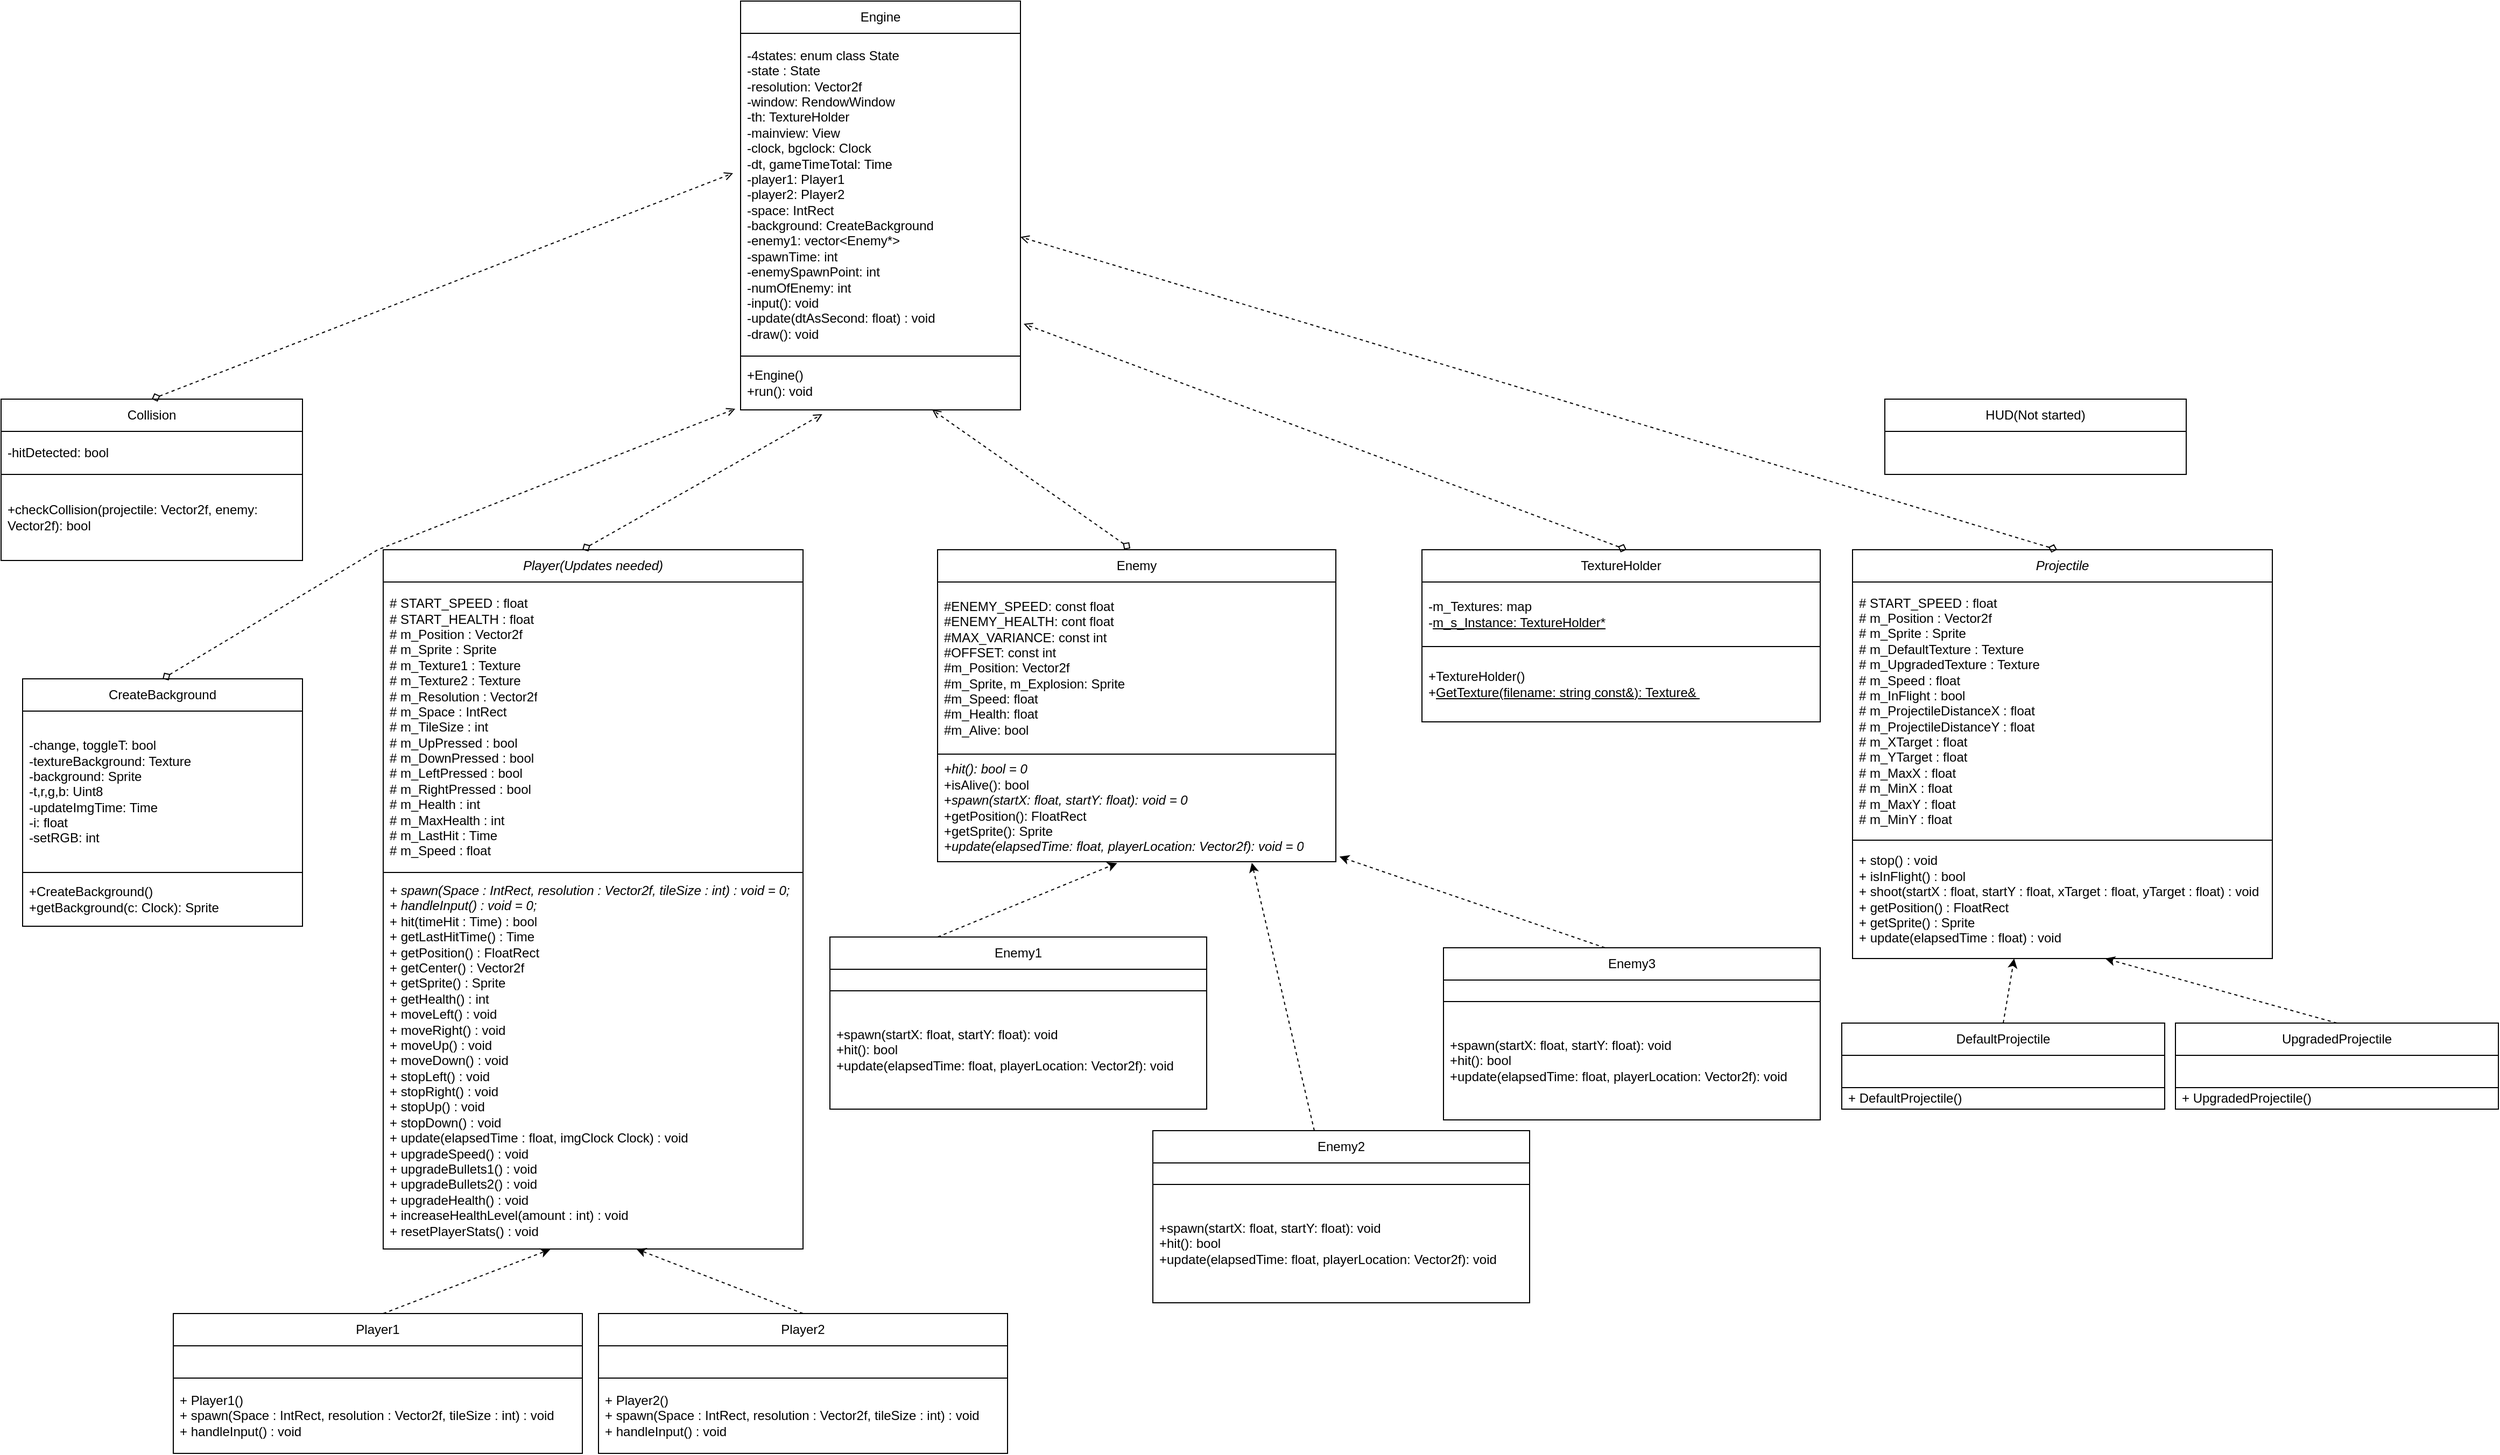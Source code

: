 <mxfile version="20.6.0" type="github">
  <diagram id="C5RBs43oDa-KdzZeNtuy" name="Page-1">
    <mxGraphModel dx="2076" dy="1234" grid="1" gridSize="10" guides="1" tooltips="1" connect="1" arrows="1" fold="1" page="1" pageScale="1" pageWidth="2339" pageHeight="3300" math="0" shadow="0">
      <root>
        <mxCell id="WIyWlLk6GJQsqaUBKTNV-0" />
        <mxCell id="WIyWlLk6GJQsqaUBKTNV-1" parent="WIyWlLk6GJQsqaUBKTNV-0" />
        <mxCell id="9OKgFe4Zf76vUUmZSUTV-0" value="&lt;i&gt;Player(Updates needed)&lt;/i&gt;" style="swimlane;fontStyle=0;childLayout=stackLayout;horizontal=1;startSize=30;horizontalStack=0;resizeParent=1;resizeParentMax=0;resizeLast=0;collapsible=1;marginBottom=0;whiteSpace=wrap;html=1;" parent="WIyWlLk6GJQsqaUBKTNV-1" vertex="1">
          <mxGeometry x="365" y="550" width="390" height="650" as="geometry" />
        </mxCell>
        <mxCell id="9OKgFe4Zf76vUUmZSUTV-9" value="# START_SPEED : float&lt;br&gt;# START_HEALTH : float&lt;br&gt;# m_Position : Vector2f&lt;br&gt;# m_Sprite : Sprite&lt;br&gt;# m_Texture1 : Texture&lt;br&gt;# m_Texture2 : Texture&lt;br&gt;# m_Resolution : Vector2f&lt;br&gt;# m_Space : IntRect&lt;br&gt;# m_TileSize : int&lt;br&gt;# m_UpPressed : bool&lt;br&gt;# m_DownPressed : bool&lt;br&gt;# m_LeftPressed : bool&lt;br&gt;# m_RightPressed : bool&lt;br&gt;# m_Health : int&lt;br&gt;# m_MaxHealth : int&lt;br&gt;# m_LastHit : Time&lt;br&gt;# m_Speed : float" style="text;strokeColor=default;fillColor=none;align=left;verticalAlign=middle;spacingLeft=4;spacingRight=4;overflow=hidden;points=[[0,0.5],[1,0.5]];portConstraint=eastwest;rotatable=0;whiteSpace=wrap;html=1;" parent="9OKgFe4Zf76vUUmZSUTV-0" vertex="1">
          <mxGeometry y="30" width="390" height="270" as="geometry" />
        </mxCell>
        <mxCell id="9OKgFe4Zf76vUUmZSUTV-1" value="&lt;i&gt;+ spawn(Space : IntRect, resolution : Vector2f, tileSize : int) : void = 0;&lt;br&gt;+ handleInput() : void = 0;&lt;/i&gt;&lt;br&gt;+ hit(timeHit : Time) : bool&lt;br&gt;+ getLastHitTime() : Time&lt;br&gt;+ getPosition() : FloatRect&lt;br&gt;+ getCenter() : Vector2f&lt;br&gt;+ getSprite() : Sprite&lt;br&gt;+ getHealth() : int&lt;br&gt;+ moveLeft() : void&lt;br&gt;+ moveRight() : void&lt;br&gt;+ moveUp() : void&lt;br&gt;+ moveDown() : void&lt;br&gt;+ stopLeft() : void&lt;br&gt;+ stopRight() : void&lt;br&gt;+ stopUp() : void&lt;br&gt;+ stopDown() : void&lt;br&gt;+ update(elapsedTime : float, imgClock Clock) : void&lt;br&gt;+ upgradeSpeed() : void&lt;br&gt;+ upgradeBullets1() : void&lt;br&gt;+ upgradeBullets2() : void&lt;br&gt;+ upgradeHealth() : void&lt;br&gt;+ increaseHealthLevel(amount : int) : void&lt;br&gt;+ resetPlayerStats() : void" style="text;strokeColor=none;fillColor=none;align=left;verticalAlign=middle;spacingLeft=4;spacingRight=4;overflow=hidden;points=[[0,0.5],[1,0.5]];portConstraint=eastwest;rotatable=0;whiteSpace=wrap;html=1;" parent="9OKgFe4Zf76vUUmZSUTV-0" vertex="1">
          <mxGeometry y="300" width="390" height="350" as="geometry" />
        </mxCell>
        <mxCell id="iV6wr9-M1Wmqhvp7eUlT-2" value="Player1" style="swimlane;fontStyle=0;childLayout=stackLayout;horizontal=1;startSize=30;horizontalStack=0;resizeParent=1;resizeParentMax=0;resizeLast=0;collapsible=1;marginBottom=0;whiteSpace=wrap;html=1;" parent="WIyWlLk6GJQsqaUBKTNV-1" vertex="1">
          <mxGeometry x="170" y="1260" width="380" height="130" as="geometry" />
        </mxCell>
        <mxCell id="iV6wr9-M1Wmqhvp7eUlT-3" value="." style="text;strokeColor=none;fillColor=none;align=left;verticalAlign=middle;spacingLeft=4;spacingRight=4;overflow=hidden;points=[[0,0.5],[1,0.5]];portConstraint=eastwest;rotatable=0;whiteSpace=wrap;html=1;fontColor=#FFFFFF;" parent="iV6wr9-M1Wmqhvp7eUlT-2" vertex="1">
          <mxGeometry y="30" width="380" height="30" as="geometry" />
        </mxCell>
        <mxCell id="iV6wr9-M1Wmqhvp7eUlT-4" value="+ Player1()&lt;br&gt;+ spawn(Space : IntRect, resolution : Vector2f, tileSize : int) : void&lt;br&gt;+ handleInput() : void" style="text;strokeColor=default;fillColor=none;align=left;verticalAlign=middle;spacingLeft=4;spacingRight=4;overflow=hidden;points=[[0,0.5],[1,0.5]];portConstraint=eastwest;rotatable=0;whiteSpace=wrap;html=1;" parent="iV6wr9-M1Wmqhvp7eUlT-2" vertex="1">
          <mxGeometry y="60" width="380" height="70" as="geometry" />
        </mxCell>
        <mxCell id="iV6wr9-M1Wmqhvp7eUlT-6" value="Player2" style="swimlane;fontStyle=0;childLayout=stackLayout;horizontal=1;startSize=30;horizontalStack=0;resizeParent=1;resizeParentMax=0;resizeLast=0;collapsible=1;marginBottom=0;whiteSpace=wrap;html=1;" parent="WIyWlLk6GJQsqaUBKTNV-1" vertex="1">
          <mxGeometry x="565" y="1260" width="380" height="130" as="geometry" />
        </mxCell>
        <mxCell id="iV6wr9-M1Wmqhvp7eUlT-7" value="&lt;font color=&quot;#ffffff&quot;&gt;.&lt;/font&gt;" style="text;strokeColor=none;fillColor=none;align=left;verticalAlign=middle;spacingLeft=4;spacingRight=4;overflow=hidden;points=[[0,0.5],[1,0.5]];portConstraint=eastwest;rotatable=0;whiteSpace=wrap;html=1;" parent="iV6wr9-M1Wmqhvp7eUlT-6" vertex="1">
          <mxGeometry y="30" width="380" height="30" as="geometry" />
        </mxCell>
        <mxCell id="iV6wr9-M1Wmqhvp7eUlT-8" value="+ Player2()&lt;br&gt;+ spawn(Space : IntRect, resolution : Vector2f, tileSize : int) : void&lt;br&gt;+ handleInput() : void" style="text;strokeColor=default;fillColor=none;align=left;verticalAlign=middle;spacingLeft=4;spacingRight=4;overflow=hidden;points=[[0,0.5],[1,0.5]];portConstraint=eastwest;rotatable=0;whiteSpace=wrap;html=1;" parent="iV6wr9-M1Wmqhvp7eUlT-6" vertex="1">
          <mxGeometry y="60" width="380" height="70" as="geometry" />
        </mxCell>
        <mxCell id="TMEv3n3oBbiAuYJ6L5Kc-0" value="Engine" style="swimlane;fontStyle=0;childLayout=stackLayout;horizontal=1;startSize=30;horizontalStack=0;resizeParent=1;resizeParentMax=0;resizeLast=0;collapsible=1;marginBottom=0;whiteSpace=wrap;html=1;" parent="WIyWlLk6GJQsqaUBKTNV-1" vertex="1">
          <mxGeometry x="697" y="40" width="260" height="380" as="geometry" />
        </mxCell>
        <mxCell id="TMEv3n3oBbiAuYJ6L5Kc-1" value="&lt;font style=&quot;font-size: 12px;&quot;&gt;-4states: enum class State&lt;br&gt;-state : State&lt;br&gt;-resolution: Vector2f&lt;br&gt;-window: RendowWindow&lt;br&gt;-th: TextureHolder&lt;br&gt;-mainview: View&lt;br&gt;-clock, bgclock: Clock&lt;br&gt;-dt, gameTimeTotal: Time&lt;br&gt;-player1: Player1&lt;br&gt;-player2: Player2&lt;br&gt;-space: IntRect&lt;br&gt;-background: CreateBackground&lt;br&gt;-enemy1: vector&amp;lt;Enemy*&amp;gt;&lt;br&gt;-spawnTime: int&lt;br&gt;-enemySpawnPoint: int&lt;br&gt;-numOfEnemy: int&lt;br&gt;-input(): void&lt;br&gt;-update(dtAsSecond: float) : void&lt;br&gt;-draw(): void&lt;/font&gt;" style="text;strokeColor=default;fillColor=none;align=left;verticalAlign=middle;spacingLeft=4;spacingRight=4;overflow=hidden;points=[[0,0.5],[1,0.5]];portConstraint=eastwest;rotatable=0;whiteSpace=wrap;html=1;" parent="TMEv3n3oBbiAuYJ6L5Kc-0" vertex="1">
          <mxGeometry y="30" width="260" height="300" as="geometry" />
        </mxCell>
        <mxCell id="TMEv3n3oBbiAuYJ6L5Kc-2" value="&lt;font style=&quot;font-size: 12px;&quot;&gt;+Engine()&lt;br&gt;+run(): void&lt;/font&gt;" style="text;strokeColor=none;fillColor=none;align=left;verticalAlign=middle;spacingLeft=4;spacingRight=4;overflow=hidden;points=[[0,0.5],[1,0.5]];portConstraint=eastwest;rotatable=0;whiteSpace=wrap;html=1;" parent="TMEv3n3oBbiAuYJ6L5Kc-0" vertex="1">
          <mxGeometry y="330" width="260" height="50" as="geometry" />
        </mxCell>
        <mxCell id="TMEv3n3oBbiAuYJ6L5Kc-3" value="CreateBackground" style="swimlane;fontStyle=0;childLayout=stackLayout;horizontal=1;startSize=30;horizontalStack=0;resizeParent=1;resizeParentMax=0;resizeLast=0;collapsible=1;marginBottom=0;whiteSpace=wrap;html=1;" parent="WIyWlLk6GJQsqaUBKTNV-1" vertex="1">
          <mxGeometry x="30" y="670" width="260" height="230" as="geometry" />
        </mxCell>
        <mxCell id="TMEv3n3oBbiAuYJ6L5Kc-4" value="-change, toggleT: bool&lt;br&gt;-textureBackground: Texture&lt;br&gt;-background: Sprite&lt;br&gt;-t,r,g,b: Uint8&lt;br&gt;-updateImgTime: Time&lt;br&gt;-i: float&lt;br&gt;-setRGB: int" style="text;strokeColor=default;fillColor=none;align=left;verticalAlign=middle;spacingLeft=4;spacingRight=4;overflow=hidden;points=[[0,0.5],[1,0.5]];portConstraint=eastwest;rotatable=0;whiteSpace=wrap;html=1;" parent="TMEv3n3oBbiAuYJ6L5Kc-3" vertex="1">
          <mxGeometry y="30" width="260" height="150" as="geometry" />
        </mxCell>
        <mxCell id="TMEv3n3oBbiAuYJ6L5Kc-5" value="+CreateBackground()&lt;br&gt;+getBackground(c: Clock): Sprite" style="text;strokeColor=none;fillColor=none;align=left;verticalAlign=middle;spacingLeft=4;spacingRight=4;overflow=hidden;points=[[0,0.5],[1,0.5]];portConstraint=eastwest;rotatable=0;whiteSpace=wrap;html=1;" parent="TMEv3n3oBbiAuYJ6L5Kc-3" vertex="1">
          <mxGeometry y="180" width="260" height="50" as="geometry" />
        </mxCell>
        <mxCell id="TMEv3n3oBbiAuYJ6L5Kc-6" value="Enemy" style="swimlane;fontStyle=0;childLayout=stackLayout;horizontal=1;startSize=30;horizontalStack=0;resizeParent=1;resizeParentMax=0;resizeLast=0;collapsible=1;marginBottom=0;whiteSpace=wrap;html=1;" parent="WIyWlLk6GJQsqaUBKTNV-1" vertex="1">
          <mxGeometry x="880" y="550" width="370" height="290" as="geometry" />
        </mxCell>
        <mxCell id="TMEv3n3oBbiAuYJ6L5Kc-7" value="#ENEMY_SPEED: const float&lt;br&gt;#ENEMY_HEALTH: cont float&lt;br&gt;#MAX_VARIANCE: const int&lt;br&gt;#OFFSET: const int&lt;br&gt;#m_Position: Vector2f&lt;br&gt;#m_Sprite, m_Explosion: Sprite&lt;br&gt;#m_Speed: float&lt;br&gt;#m_Health: float&lt;br&gt;#m_Alive: bool" style="text;strokeColor=default;fillColor=none;align=left;verticalAlign=middle;spacingLeft=4;spacingRight=4;overflow=hidden;points=[[0,0.5],[1,0.5]];portConstraint=eastwest;rotatable=0;whiteSpace=wrap;html=1;" parent="TMEv3n3oBbiAuYJ6L5Kc-6" vertex="1">
          <mxGeometry y="30" width="370" height="160" as="geometry" />
        </mxCell>
        <mxCell id="TMEv3n3oBbiAuYJ6L5Kc-8" value="&lt;i&gt;+hit(): bool = 0&lt;br&gt;&lt;/i&gt;+isAlive(): bool&lt;br&gt;+&lt;i&gt;spawn(startX: float, startY: float): void = 0&lt;/i&gt;&lt;br&gt;+getPosition(): FloatRect&lt;br&gt;+getSprite(): Sprite&lt;br&gt;&lt;i&gt;+update(elapsedTime: float, playerLocation: Vector2f): void = 0&lt;/i&gt;" style="text;strokeColor=none;fillColor=none;align=left;verticalAlign=middle;spacingLeft=4;spacingRight=4;overflow=hidden;points=[[0,0.5],[1,0.5]];portConstraint=eastwest;rotatable=0;whiteSpace=wrap;html=1;" parent="TMEv3n3oBbiAuYJ6L5Kc-6" vertex="1">
          <mxGeometry y="190" width="370" height="100" as="geometry" />
        </mxCell>
        <mxCell id="TMEv3n3oBbiAuYJ6L5Kc-9" value="Enemy1" style="swimlane;fontStyle=0;childLayout=stackLayout;horizontal=1;startSize=30;horizontalStack=0;resizeParent=1;resizeParentMax=0;resizeLast=0;collapsible=1;marginBottom=0;whiteSpace=wrap;html=1;" parent="WIyWlLk6GJQsqaUBKTNV-1" vertex="1">
          <mxGeometry x="780" y="910" width="350" height="160" as="geometry" />
        </mxCell>
        <mxCell id="TMEv3n3oBbiAuYJ6L5Kc-10" value="" style="text;strokeColor=default;fillColor=none;align=left;verticalAlign=middle;spacingLeft=4;spacingRight=4;overflow=hidden;points=[[0,0.5],[1,0.5]];portConstraint=eastwest;rotatable=0;whiteSpace=wrap;html=1;" parent="TMEv3n3oBbiAuYJ6L5Kc-9" vertex="1">
          <mxGeometry y="30" width="350" height="20" as="geometry" />
        </mxCell>
        <mxCell id="TMEv3n3oBbiAuYJ6L5Kc-11" value="&lt;font style=&quot;font-size: 12px;&quot;&gt;+spawn(startX: float, startY: float): void&lt;br&gt;+hit(): bool&lt;br&gt;+update(elapsedTime: float, playerLocation: Vector2f): void&lt;br&gt;&lt;/font&gt;" style="text;strokeColor=none;fillColor=none;align=left;verticalAlign=middle;spacingLeft=4;spacingRight=4;overflow=hidden;points=[[0,0.5],[1,0.5]];portConstraint=eastwest;rotatable=0;whiteSpace=wrap;html=1;" parent="TMEv3n3oBbiAuYJ6L5Kc-9" vertex="1">
          <mxGeometry y="50" width="350" height="110" as="geometry" />
        </mxCell>
        <mxCell id="TMEv3n3oBbiAuYJ6L5Kc-12" value="" style="endArrow=classic;html=1;rounded=0;dashed=1;exitX=0.286;exitY=0;exitDx=0;exitDy=0;exitPerimeter=0;entryX=0.451;entryY=1.013;entryDx=0;entryDy=0;entryPerimeter=0;" parent="WIyWlLk6GJQsqaUBKTNV-1" source="TMEv3n3oBbiAuYJ6L5Kc-9" target="TMEv3n3oBbiAuYJ6L5Kc-8" edge="1">
          <mxGeometry width="50" height="50" relative="1" as="geometry">
            <mxPoint x="770" y="890" as="sourcePoint" />
            <mxPoint x="820" y="840" as="targetPoint" />
          </mxGeometry>
        </mxCell>
        <mxCell id="TMEv3n3oBbiAuYJ6L5Kc-13" value="" style="endArrow=open;html=1;rounded=0;dashed=1;startArrow=diamond;startFill=0;endFill=0;exitX=0.5;exitY=0;exitDx=0;exitDy=0;entryX=-0.019;entryY=0.98;entryDx=0;entryDy=0;entryPerimeter=0;" parent="WIyWlLk6GJQsqaUBKTNV-1" source="TMEv3n3oBbiAuYJ6L5Kc-3" target="TMEv3n3oBbiAuYJ6L5Kc-2" edge="1">
          <mxGeometry width="50" height="50" relative="1" as="geometry">
            <mxPoint x="180" y="460" as="sourcePoint" />
            <mxPoint x="350" y="400" as="targetPoint" />
            <Array as="points">
              <mxPoint x="360" y="550" />
            </Array>
          </mxGeometry>
        </mxCell>
        <mxCell id="TMEv3n3oBbiAuYJ6L5Kc-15" value="" style="endArrow=open;html=1;rounded=0;dashed=1;startArrow=diamond;startFill=0;endFill=0;exitX=0.5;exitY=0;exitDx=0;exitDy=0;entryX=0.292;entryY=1.08;entryDx=0;entryDy=0;entryPerimeter=0;" parent="WIyWlLk6GJQsqaUBKTNV-1" target="TMEv3n3oBbiAuYJ6L5Kc-2" edge="1">
          <mxGeometry width="50" height="50" relative="1" as="geometry">
            <mxPoint x="550" y="550" as="sourcePoint" />
            <mxPoint x="810" y="480" as="targetPoint" />
            <Array as="points" />
          </mxGeometry>
        </mxCell>
        <mxCell id="TMEv3n3oBbiAuYJ6L5Kc-16" value="" style="endArrow=open;html=1;rounded=0;dashed=1;startArrow=diamond;startFill=0;endFill=0;exitX=0.484;exitY=-0.004;exitDx=0;exitDy=0;entryX=0.685;entryY=1;entryDx=0;entryDy=0;entryPerimeter=0;exitPerimeter=0;" parent="WIyWlLk6GJQsqaUBKTNV-1" source="TMEv3n3oBbiAuYJ6L5Kc-6" target="TMEv3n3oBbiAuYJ6L5Kc-2" edge="1">
          <mxGeometry width="50" height="50" relative="1" as="geometry">
            <mxPoint x="750" y="541" as="sourcePoint" />
            <mxPoint x="1030" y="470" as="targetPoint" />
            <Array as="points" />
          </mxGeometry>
        </mxCell>
        <mxCell id="kX1pWnlEuqXPCfORllgt-0" value="&lt;i&gt;Projectile&lt;/i&gt;" style="swimlane;fontStyle=0;childLayout=stackLayout;horizontal=1;startSize=30;horizontalStack=0;resizeParent=1;resizeParentMax=0;resizeLast=0;collapsible=1;marginBottom=0;whiteSpace=wrap;html=1;" parent="WIyWlLk6GJQsqaUBKTNV-1" vertex="1">
          <mxGeometry x="1730" y="550" width="390" height="380" as="geometry" />
        </mxCell>
        <mxCell id="kX1pWnlEuqXPCfORllgt-1" value="# START_SPEED : float&lt;br&gt;# m_Position : Vector2f&lt;br&gt;# m_Sprite : Sprite&lt;br&gt;# m_DefaultTexture : Texture&lt;br&gt;# m_UpgradedTexture : Texture&lt;br&gt;# m_Speed : float&lt;br&gt;# m_InFlight : bool&lt;br&gt;# m_ProjectileDistanceX : float&lt;br&gt;# m_ProjectileDistanceY : float&lt;br&gt;# m_XTarget : float&lt;br&gt;# m_YTarget : float&lt;br&gt;# m_MaxX : float&lt;br&gt;# m_MinX : float&lt;br&gt;# m_MaxY : float&lt;br&gt;# m_MinY : float" style="text;strokeColor=default;fillColor=none;align=left;verticalAlign=middle;spacingLeft=4;spacingRight=4;overflow=hidden;points=[[0,0.5],[1,0.5]];portConstraint=eastwest;rotatable=0;whiteSpace=wrap;html=1;" parent="kX1pWnlEuqXPCfORllgt-0" vertex="1">
          <mxGeometry y="30" width="390" height="240" as="geometry" />
        </mxCell>
        <mxCell id="kX1pWnlEuqXPCfORllgt-2" value="+ stop() : void&lt;br&gt;+ isInFlight()&amp;nbsp;: bool&lt;br&gt;+ shoot(startX : float, startY : float, xTarget : float, yTarget : float) : void&lt;br&gt;+ getPosition() : FloatRect&lt;br&gt;+ getSprite() : Sprite&lt;br&gt;+ update(elapsedTime : float) : void" style="text;strokeColor=none;fillColor=none;align=left;verticalAlign=middle;spacingLeft=4;spacingRight=4;overflow=hidden;points=[[0,0.5],[1,0.5]];portConstraint=eastwest;rotatable=0;whiteSpace=wrap;html=1;" parent="kX1pWnlEuqXPCfORllgt-0" vertex="1">
          <mxGeometry y="270" width="390" height="110" as="geometry" />
        </mxCell>
        <mxCell id="TMEv3n3oBbiAuYJ6L5Kc-17" value="TextureHolder" style="swimlane;fontStyle=0;childLayout=stackLayout;horizontal=1;startSize=30;horizontalStack=0;resizeParent=1;resizeParentMax=0;resizeLast=0;collapsible=1;marginBottom=0;whiteSpace=wrap;html=1;" parent="WIyWlLk6GJQsqaUBKTNV-1" vertex="1">
          <mxGeometry x="1330" y="550" width="370" height="160" as="geometry" />
        </mxCell>
        <mxCell id="TMEv3n3oBbiAuYJ6L5Kc-18" value="-m_Textures: map&lt;br&gt;-&lt;u&gt;m_s_Instance: TextureHolder*&lt;br&gt;&lt;/u&gt;" style="text;strokeColor=default;fillColor=none;align=left;verticalAlign=middle;spacingLeft=4;spacingRight=4;overflow=hidden;points=[[0,0.5],[1,0.5]];portConstraint=eastwest;rotatable=0;whiteSpace=wrap;html=1;" parent="TMEv3n3oBbiAuYJ6L5Kc-17" vertex="1">
          <mxGeometry y="30" width="370" height="60" as="geometry" />
        </mxCell>
        <mxCell id="TMEv3n3oBbiAuYJ6L5Kc-19" value="+TextureHolder()&lt;br&gt;+&lt;u&gt;GetTexture(filename: string const&amp;amp;): Texture&amp;amp;&amp;nbsp;&lt;/u&gt;" style="text;strokeColor=none;fillColor=none;align=left;verticalAlign=middle;spacingLeft=4;spacingRight=4;overflow=hidden;points=[[0,0.5],[1,0.5]];portConstraint=eastwest;rotatable=0;whiteSpace=wrap;html=1;" parent="TMEv3n3oBbiAuYJ6L5Kc-17" vertex="1">
          <mxGeometry y="90" width="370" height="70" as="geometry" />
        </mxCell>
        <mxCell id="TMEv3n3oBbiAuYJ6L5Kc-20" value="" style="endArrow=open;html=1;rounded=0;dashed=1;startArrow=diamond;startFill=0;endFill=0;" parent="WIyWlLk6GJQsqaUBKTNV-1" edge="1">
          <mxGeometry width="50" height="50" relative="1" as="geometry">
            <mxPoint x="1520" y="550" as="sourcePoint" />
            <mxPoint x="960" y="340" as="targetPoint" />
            <Array as="points" />
          </mxGeometry>
        </mxCell>
        <mxCell id="kX1pWnlEuqXPCfORllgt-8" value="DefaultProjectile" style="swimlane;fontStyle=0;childLayout=stackLayout;horizontal=1;startSize=30;horizontalStack=0;resizeParent=1;resizeParentMax=0;resizeLast=0;collapsible=1;marginBottom=0;whiteSpace=wrap;html=1;strokeColor=default;fontColor=#000000;fillColor=none;" parent="WIyWlLk6GJQsqaUBKTNV-1" vertex="1">
          <mxGeometry x="1720" y="990" width="300" height="80" as="geometry" />
        </mxCell>
        <mxCell id="kX1pWnlEuqXPCfORllgt-9" value="&lt;font color=&quot;#ffffff&quot;&gt;.&lt;/font&gt;" style="text;strokeColor=default;fillColor=none;align=left;verticalAlign=middle;spacingLeft=4;spacingRight=4;overflow=hidden;points=[[0,0.5],[1,0.5]];portConstraint=eastwest;rotatable=0;whiteSpace=wrap;html=1;fontColor=#000000;" parent="kX1pWnlEuqXPCfORllgt-8" vertex="1">
          <mxGeometry y="30" width="300" height="30" as="geometry" />
        </mxCell>
        <mxCell id="kX1pWnlEuqXPCfORllgt-10" value="+ DefaultProjectile()&lt;br&gt;" style="text;strokeColor=none;fillColor=none;align=left;verticalAlign=middle;spacingLeft=4;spacingRight=4;overflow=hidden;points=[[0,0.5],[1,0.5]];portConstraint=eastwest;rotatable=0;whiteSpace=wrap;html=1;fontColor=#000000;" parent="kX1pWnlEuqXPCfORllgt-8" vertex="1">
          <mxGeometry y="60" width="300" height="20" as="geometry" />
        </mxCell>
        <mxCell id="kX1pWnlEuqXPCfORllgt-12" value="UpgradedProjectile" style="swimlane;fontStyle=0;childLayout=stackLayout;horizontal=1;startSize=30;horizontalStack=0;resizeParent=1;resizeParentMax=0;resizeLast=0;collapsible=1;marginBottom=0;whiteSpace=wrap;html=1;strokeColor=default;fontColor=#000000;fillColor=none;" parent="WIyWlLk6GJQsqaUBKTNV-1" vertex="1">
          <mxGeometry x="2030" y="990" width="300" height="80" as="geometry" />
        </mxCell>
        <mxCell id="kX1pWnlEuqXPCfORllgt-13" value="Item 1" style="text;strokeColor=default;fillColor=none;align=left;verticalAlign=middle;spacingLeft=4;spacingRight=4;overflow=hidden;points=[[0,0.5],[1,0.5]];portConstraint=eastwest;rotatable=0;whiteSpace=wrap;html=1;fontColor=#FFFFFF;" parent="kX1pWnlEuqXPCfORllgt-12" vertex="1">
          <mxGeometry y="30" width="300" height="30" as="geometry" />
        </mxCell>
        <mxCell id="kX1pWnlEuqXPCfORllgt-14" value="+ UpgradedProjectile()" style="text;strokeColor=none;fillColor=none;align=left;verticalAlign=middle;spacingLeft=4;spacingRight=4;overflow=hidden;points=[[0,0.5],[1,0.5]];portConstraint=eastwest;rotatable=0;whiteSpace=wrap;html=1;fontColor=#000000;" parent="kX1pWnlEuqXPCfORllgt-12" vertex="1">
          <mxGeometry y="60" width="300" height="20" as="geometry" />
        </mxCell>
        <mxCell id="kX1pWnlEuqXPCfORllgt-16" value="" style="endArrow=classic;html=1;rounded=0;dashed=1;exitX=0.5;exitY=0;exitDx=0;exitDy=0;entryX=0.385;entryY=1;entryDx=0;entryDy=0;entryPerimeter=0;" parent="WIyWlLk6GJQsqaUBKTNV-1" source="kX1pWnlEuqXPCfORllgt-8" target="kX1pWnlEuqXPCfORllgt-2" edge="1">
          <mxGeometry width="50" height="50" relative="1" as="geometry">
            <mxPoint x="1060.1" y="910" as="sourcePoint" />
            <mxPoint x="1056.87" y="851.3" as="targetPoint" />
          </mxGeometry>
        </mxCell>
        <mxCell id="kX1pWnlEuqXPCfORllgt-17" value="" style="endArrow=classic;html=1;rounded=0;dashed=1;exitX=0.5;exitY=0;exitDx=0;exitDy=0;entryX=0.602;entryY=1;entryDx=0;entryDy=0;entryPerimeter=0;" parent="WIyWlLk6GJQsqaUBKTNV-1" source="kX1pWnlEuqXPCfORllgt-12" target="kX1pWnlEuqXPCfORllgt-2" edge="1">
          <mxGeometry width="50" height="50" relative="1" as="geometry">
            <mxPoint x="1780" y="1000" as="sourcePoint" />
            <mxPoint x="1890.15" y="940" as="targetPoint" />
          </mxGeometry>
        </mxCell>
        <mxCell id="OSQ_Nbrx1-UNH8pXEwoX-0" value="" style="endArrow=classic;html=1;rounded=0;dashed=1;exitX=0.5;exitY=0;exitDx=0;exitDy=0;entryX=0.603;entryY=1;entryDx=0;entryDy=0;entryPerimeter=0;" parent="WIyWlLk6GJQsqaUBKTNV-1" source="iV6wr9-M1Wmqhvp7eUlT-6" target="9OKgFe4Zf76vUUmZSUTV-1" edge="1">
          <mxGeometry width="50" height="50" relative="1" as="geometry">
            <mxPoint x="1060.1" y="910" as="sourcePoint" />
            <mxPoint x="1056.87" y="851.3" as="targetPoint" />
          </mxGeometry>
        </mxCell>
        <mxCell id="OSQ_Nbrx1-UNH8pXEwoX-1" value="" style="endArrow=classic;html=1;rounded=0;dashed=1;exitX=0.5;exitY=0;exitDx=0;exitDy=0;entryX=0.398;entryY=1.001;entryDx=0;entryDy=0;entryPerimeter=0;" parent="WIyWlLk6GJQsqaUBKTNV-1" target="9OKgFe4Zf76vUUmZSUTV-1" edge="1">
          <mxGeometry width="50" height="50" relative="1" as="geometry">
            <mxPoint x="365" y="1260" as="sourcePoint" />
            <mxPoint x="210.17" y="1200" as="targetPoint" />
          </mxGeometry>
        </mxCell>
        <mxCell id="OSQ_Nbrx1-UNH8pXEwoX-2" value="" style="endArrow=open;html=1;rounded=0;dashed=1;startArrow=diamond;startFill=0;endFill=0;exitX=0.484;exitY=-0.004;exitDx=0;exitDy=0;exitPerimeter=0;" parent="WIyWlLk6GJQsqaUBKTNV-1" target="TMEv3n3oBbiAuYJ6L5Kc-1" edge="1">
          <mxGeometry width="50" height="50" relative="1" as="geometry">
            <mxPoint x="1920" y="550.0" as="sourcePoint" />
            <mxPoint x="1736.02" y="421.16" as="targetPoint" />
            <Array as="points" />
          </mxGeometry>
        </mxCell>
        <mxCell id="f7aUmkjQCOQHpG1XEXdE-0" value="Enemy3" style="swimlane;fontStyle=0;childLayout=stackLayout;horizontal=1;startSize=30;horizontalStack=0;resizeParent=1;resizeParentMax=0;resizeLast=0;collapsible=1;marginBottom=0;whiteSpace=wrap;html=1;" parent="WIyWlLk6GJQsqaUBKTNV-1" vertex="1">
          <mxGeometry x="1350" y="920" width="350" height="160" as="geometry" />
        </mxCell>
        <mxCell id="f7aUmkjQCOQHpG1XEXdE-1" value="" style="text;strokeColor=default;fillColor=none;align=left;verticalAlign=middle;spacingLeft=4;spacingRight=4;overflow=hidden;points=[[0,0.5],[1,0.5]];portConstraint=eastwest;rotatable=0;whiteSpace=wrap;html=1;" parent="f7aUmkjQCOQHpG1XEXdE-0" vertex="1">
          <mxGeometry y="30" width="350" height="20" as="geometry" />
        </mxCell>
        <mxCell id="f7aUmkjQCOQHpG1XEXdE-2" value="&lt;font style=&quot;font-size: 12px;&quot;&gt;+spawn(startX: float, startY: float): void&lt;br&gt;+hit(): bool&lt;br&gt;+update(elapsedTime: float, playerLocation: Vector2f): void&lt;br&gt;&lt;/font&gt;" style="text;strokeColor=none;fillColor=none;align=left;verticalAlign=middle;spacingLeft=4;spacingRight=4;overflow=hidden;points=[[0,0.5],[1,0.5]];portConstraint=eastwest;rotatable=0;whiteSpace=wrap;html=1;" parent="f7aUmkjQCOQHpG1XEXdE-0" vertex="1">
          <mxGeometry y="50" width="350" height="110" as="geometry" />
        </mxCell>
        <mxCell id="f7aUmkjQCOQHpG1XEXdE-3" value="Enemy2" style="swimlane;fontStyle=0;childLayout=stackLayout;horizontal=1;startSize=30;horizontalStack=0;resizeParent=1;resizeParentMax=0;resizeLast=0;collapsible=1;marginBottom=0;whiteSpace=wrap;html=1;" parent="WIyWlLk6GJQsqaUBKTNV-1" vertex="1">
          <mxGeometry x="1080" y="1090" width="350" height="160" as="geometry" />
        </mxCell>
        <mxCell id="f7aUmkjQCOQHpG1XEXdE-4" value="" style="text;strokeColor=default;fillColor=none;align=left;verticalAlign=middle;spacingLeft=4;spacingRight=4;overflow=hidden;points=[[0,0.5],[1,0.5]];portConstraint=eastwest;rotatable=0;whiteSpace=wrap;html=1;" parent="f7aUmkjQCOQHpG1XEXdE-3" vertex="1">
          <mxGeometry y="30" width="350" height="20" as="geometry" />
        </mxCell>
        <mxCell id="f7aUmkjQCOQHpG1XEXdE-5" value="&lt;font style=&quot;font-size: 12px;&quot;&gt;+spawn(startX: float, startY: float): void&lt;br&gt;+hit(): bool&lt;br&gt;+update(elapsedTime: float, playerLocation: Vector2f): void&lt;br&gt;&lt;/font&gt;" style="text;strokeColor=none;fillColor=none;align=left;verticalAlign=middle;spacingLeft=4;spacingRight=4;overflow=hidden;points=[[0,0.5],[1,0.5]];portConstraint=eastwest;rotatable=0;whiteSpace=wrap;html=1;" parent="f7aUmkjQCOQHpG1XEXdE-3" vertex="1">
          <mxGeometry y="50" width="350" height="110" as="geometry" />
        </mxCell>
        <mxCell id="f7aUmkjQCOQHpG1XEXdE-6" value="" style="endArrow=classic;html=1;rounded=0;dashed=1;exitX=0.286;exitY=0;exitDx=0;exitDy=0;exitPerimeter=0;entryX=0.789;entryY=1.01;entryDx=0;entryDy=0;entryPerimeter=0;" parent="WIyWlLk6GJQsqaUBKTNV-1" target="TMEv3n3oBbiAuYJ6L5Kc-8" edge="1">
          <mxGeometry width="50" height="50" relative="1" as="geometry">
            <mxPoint x="1230" y="1090" as="sourcePoint" />
            <mxPoint x="1396.77" y="1021.3" as="targetPoint" />
          </mxGeometry>
        </mxCell>
        <mxCell id="f7aUmkjQCOQHpG1XEXdE-7" value="" style="endArrow=classic;html=1;rounded=0;dashed=1;exitX=0.286;exitY=0;exitDx=0;exitDy=0;exitPerimeter=0;entryX=1.009;entryY=0.953;entryDx=0;entryDy=0;entryPerimeter=0;" parent="WIyWlLk6GJQsqaUBKTNV-1" target="TMEv3n3oBbiAuYJ6L5Kc-8" edge="1">
          <mxGeometry width="50" height="50" relative="1" as="geometry">
            <mxPoint x="1500" y="920" as="sourcePoint" />
            <mxPoint x="1666.77" y="851.3" as="targetPoint" />
          </mxGeometry>
        </mxCell>
        <mxCell id="f7aUmkjQCOQHpG1XEXdE-8" value="Collision" style="swimlane;fontStyle=0;childLayout=stackLayout;horizontal=1;startSize=30;horizontalStack=0;resizeParent=1;resizeParentMax=0;resizeLast=0;collapsible=1;marginBottom=0;whiteSpace=wrap;html=1;" parent="WIyWlLk6GJQsqaUBKTNV-1" vertex="1">
          <mxGeometry x="10" y="410" width="280" height="150" as="geometry" />
        </mxCell>
        <mxCell id="f7aUmkjQCOQHpG1XEXdE-9" value="-hitDetected: bool" style="text;strokeColor=default;fillColor=none;align=left;verticalAlign=middle;spacingLeft=4;spacingRight=4;overflow=hidden;points=[[0,0.5],[1,0.5]];portConstraint=eastwest;rotatable=0;whiteSpace=wrap;html=1;" parent="f7aUmkjQCOQHpG1XEXdE-8" vertex="1">
          <mxGeometry y="30" width="280" height="40" as="geometry" />
        </mxCell>
        <mxCell id="f7aUmkjQCOQHpG1XEXdE-10" value="+checkCollision(projectile: Vector2f, enemy: Vector2f): bool" style="text;strokeColor=none;fillColor=none;align=left;verticalAlign=middle;spacingLeft=4;spacingRight=4;overflow=hidden;points=[[0,0.5],[1,0.5]];portConstraint=eastwest;rotatable=0;whiteSpace=wrap;html=1;" parent="f7aUmkjQCOQHpG1XEXdE-8" vertex="1">
          <mxGeometry y="70" width="280" height="80" as="geometry" />
        </mxCell>
        <mxCell id="f7aUmkjQCOQHpG1XEXdE-11" value="" style="endArrow=open;html=1;rounded=0;dashed=1;startArrow=diamond;startFill=0;endFill=0;exitX=0.5;exitY=0;exitDx=0;exitDy=0;" parent="WIyWlLk6GJQsqaUBKTNV-1" edge="1">
          <mxGeometry width="50" height="50" relative="1" as="geometry">
            <mxPoint x="150" y="410" as="sourcePoint" />
            <mxPoint x="690" y="200" as="targetPoint" />
            <Array as="points" />
          </mxGeometry>
        </mxCell>
        <mxCell id="f7aUmkjQCOQHpG1XEXdE-12" value="HUD(Not started)" style="swimlane;fontStyle=0;childLayout=stackLayout;horizontal=1;startSize=30;horizontalStack=0;resizeParent=1;resizeParentMax=0;resizeLast=0;collapsible=1;marginBottom=0;whiteSpace=wrap;html=1;" parent="WIyWlLk6GJQsqaUBKTNV-1" vertex="1">
          <mxGeometry x="1760" y="410" width="280" height="70" as="geometry" />
        </mxCell>
        <mxCell id="f7aUmkjQCOQHpG1XEXdE-13" value="" style="text;strokeColor=default;fillColor=none;align=left;verticalAlign=middle;spacingLeft=4;spacingRight=4;overflow=hidden;points=[[0,0.5],[1,0.5]];portConstraint=eastwest;rotatable=0;whiteSpace=wrap;html=1;" parent="f7aUmkjQCOQHpG1XEXdE-12" vertex="1">
          <mxGeometry y="30" width="280" height="40" as="geometry" />
        </mxCell>
      </root>
    </mxGraphModel>
  </diagram>
</mxfile>
